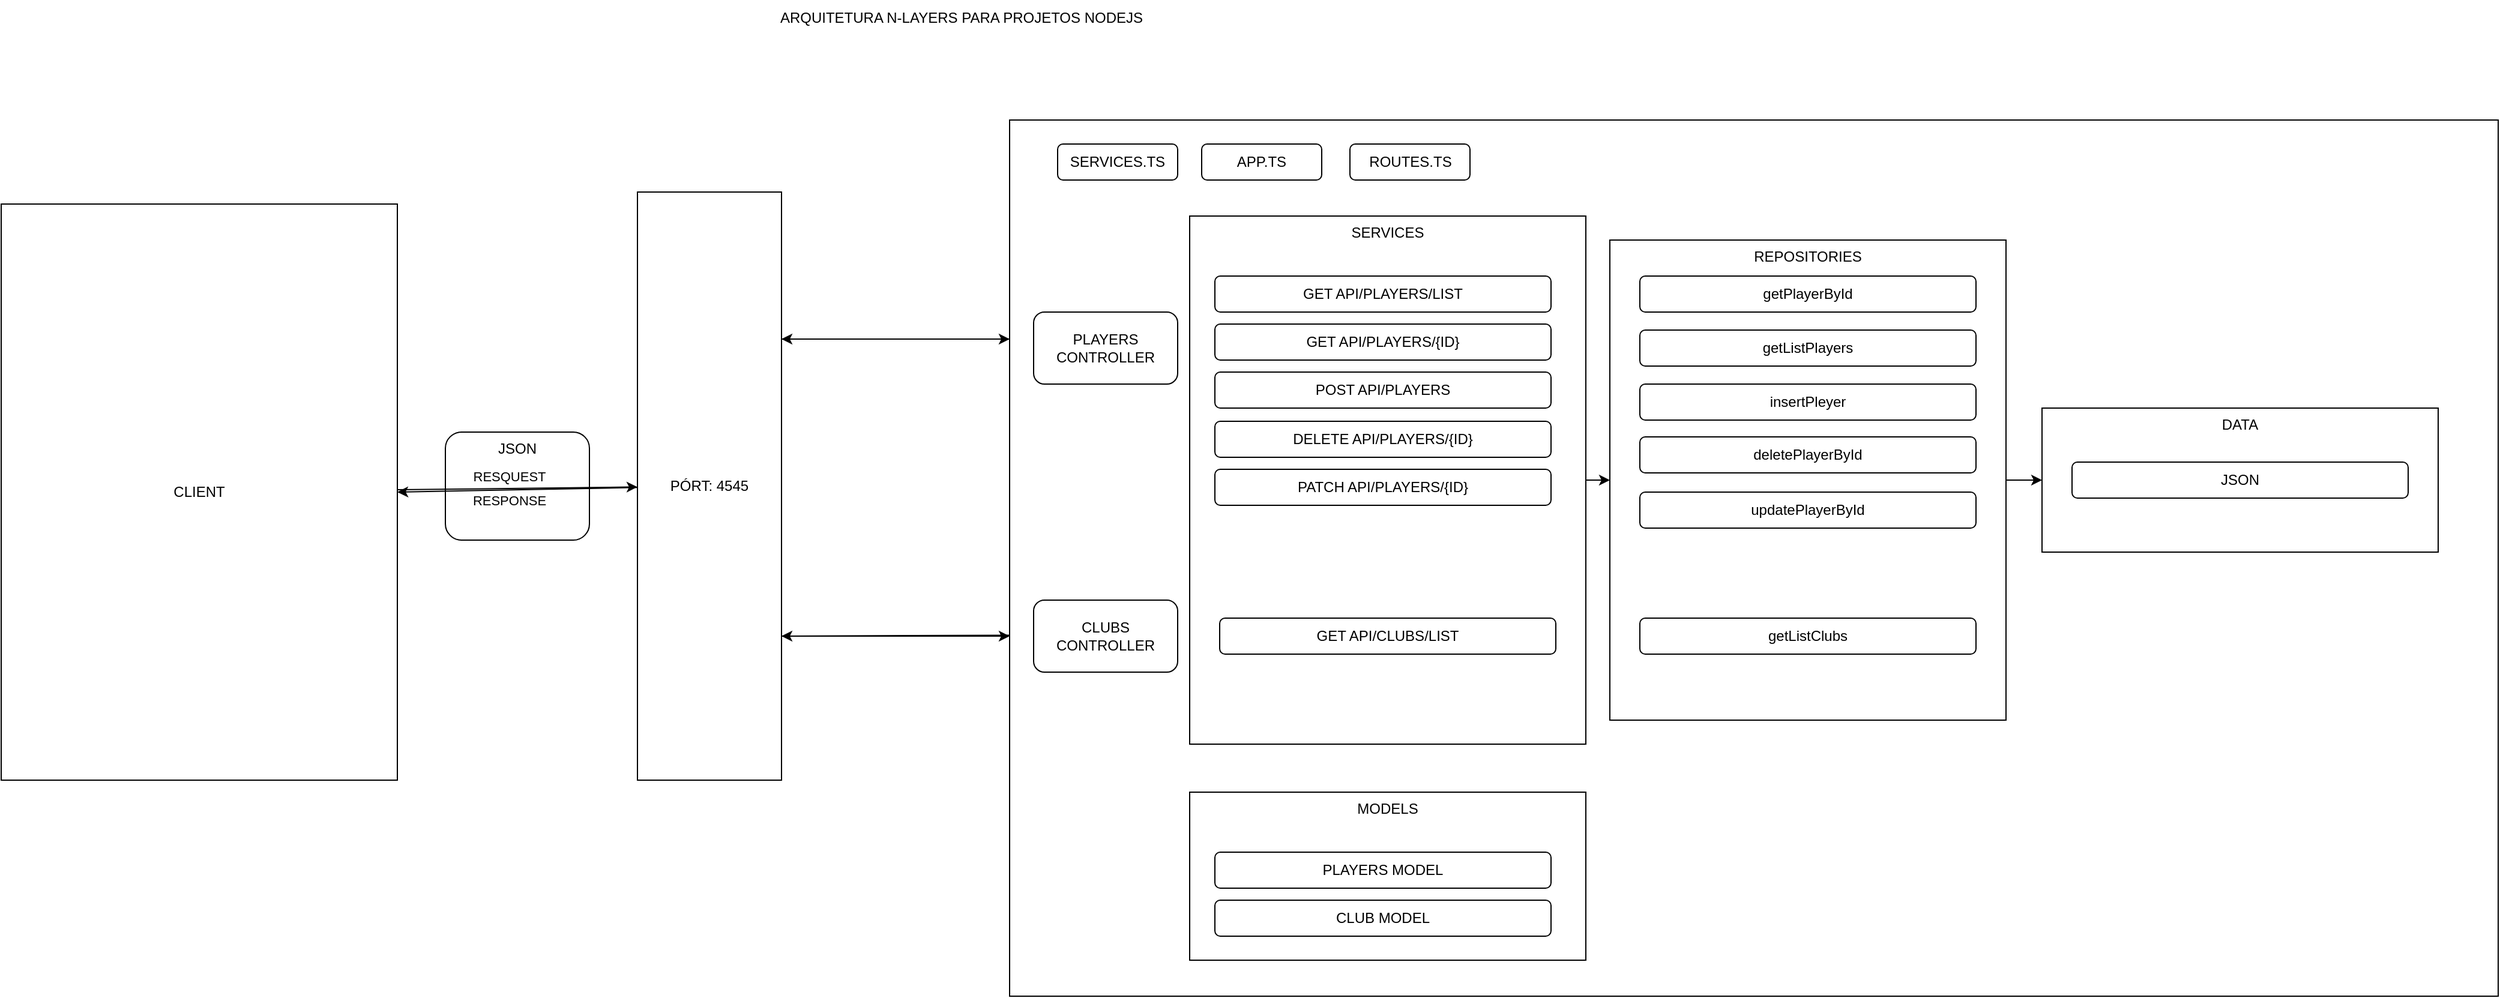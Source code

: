 <mxfile>
    <diagram id="y0oEIvL1JMmnir8tbCMQ" name="Página-1">
        <mxGraphModel dx="1179" dy="1420" grid="1" gridSize="10" guides="1" tooltips="1" connect="1" arrows="1" fold="1" page="1" pageScale="1" pageWidth="827" pageHeight="1169" math="0" shadow="0">
            <root>
                <mxCell id="0"/>
                <mxCell id="1" parent="0"/>
                <mxCell id="18" value="JSON" style="rounded=1;whiteSpace=wrap;html=1;verticalAlign=top;" vertex="1" parent="1">
                    <mxGeometry x="-330" y="250" width="120" height="90" as="geometry"/>
                </mxCell>
                <mxCell id="2" value="ARQUITETURA N-LAYERS PARA PROJETOS NODEJS" style="text;html=1;align=center;verticalAlign=middle;whiteSpace=wrap;rounded=0;" vertex="1" parent="1">
                    <mxGeometry x="-70" y="-110" width="340" height="30" as="geometry"/>
                </mxCell>
                <mxCell id="10" style="edgeStyle=none;html=1;exitX=1;exitY=0.25;exitDx=0;exitDy=0;entryX=0;entryY=0.25;entryDx=0;entryDy=0;" edge="1" parent="1" source="3" target="4">
                    <mxGeometry relative="1" as="geometry">
                        <mxPoint x="100" y="250" as="targetPoint"/>
                    </mxGeometry>
                </mxCell>
                <mxCell id="11" style="edgeStyle=none;html=1;exitX=1;exitY=0.755;exitDx=0;exitDy=0;exitPerimeter=0;" edge="1" parent="1" source="3">
                    <mxGeometry relative="1" as="geometry">
                        <mxPoint x="140" y="420" as="targetPoint"/>
                    </mxGeometry>
                </mxCell>
                <mxCell id="12" style="edgeStyle=none;html=1;" edge="1" parent="1" source="3">
                    <mxGeometry relative="1" as="geometry">
                        <mxPoint x="-370.0" y="300" as="targetPoint"/>
                    </mxGeometry>
                </mxCell>
                <mxCell id="3" value="PÓRT: 4545" style="rounded=0;whiteSpace=wrap;html=1;" vertex="1" parent="1">
                    <mxGeometry x="-170" y="50" width="120" height="490" as="geometry"/>
                </mxCell>
                <mxCell id="4" value="" style="rounded=0;whiteSpace=wrap;html=1;" vertex="1" parent="1">
                    <mxGeometry x="140" y="-10" width="1240" height="730" as="geometry"/>
                </mxCell>
                <mxCell id="17" style="edgeStyle=none;html=1;entryX=1;entryY=0.25;entryDx=0;entryDy=0;exitX=0;exitY=0.25;exitDx=0;exitDy=0;" edge="1" parent="1" source="4" target="3">
                    <mxGeometry relative="1" as="geometry">
                        <mxPoint x="110" y="130" as="sourcePoint"/>
                    </mxGeometry>
                </mxCell>
                <mxCell id="5" value="PLAYERS CONTROLLER" style="rounded=1;whiteSpace=wrap;html=1;" vertex="1" parent="1">
                    <mxGeometry x="160" y="150" width="120" height="60" as="geometry"/>
                </mxCell>
                <mxCell id="16" style="edgeStyle=none;html=1;exitX=0;exitY=0.588;exitDx=0;exitDy=0;exitPerimeter=0;" edge="1" parent="1" source="4">
                    <mxGeometry relative="1" as="geometry">
                        <mxPoint x="-50" y="420" as="targetPoint"/>
                        <mxPoint x="70" y="380" as="sourcePoint"/>
                    </mxGeometry>
                </mxCell>
                <mxCell id="6" value="CLUBS CONTROLLER" style="rounded=1;whiteSpace=wrap;html=1;" vertex="1" parent="1">
                    <mxGeometry x="160" y="390" width="120" height="60" as="geometry"/>
                </mxCell>
                <mxCell id="8" style="edgeStyle=none;html=1;strokeColor=default;" edge="1" parent="1" source="7" target="3">
                    <mxGeometry relative="1" as="geometry"/>
                </mxCell>
                <mxCell id="14" value="RESQUEST" style="edgeLabel;html=1;align=center;verticalAlign=middle;resizable=0;points=[];" vertex="1" connectable="0" parent="8">
                    <mxGeometry x="-0.074" y="-3" relative="1" as="geometry">
                        <mxPoint y="-13" as="offset"/>
                    </mxGeometry>
                </mxCell>
                <mxCell id="15" value="RESPONSE" style="edgeLabel;html=1;align=center;verticalAlign=middle;resizable=0;points=[];" vertex="1" connectable="0" parent="8">
                    <mxGeometry x="-0.074" y="-3" relative="1" as="geometry">
                        <mxPoint y="7" as="offset"/>
                    </mxGeometry>
                </mxCell>
                <mxCell id="7" value="CLIENT" style="rounded=0;whiteSpace=wrap;html=1;" vertex="1" parent="1">
                    <mxGeometry x="-700" y="60" width="330" height="480" as="geometry"/>
                </mxCell>
                <mxCell id="30" style="edgeStyle=none;html=1;exitX=1;exitY=0.5;exitDx=0;exitDy=0;entryX=0;entryY=0.5;entryDx=0;entryDy=0;" edge="1" parent="1" source="21" target="28">
                    <mxGeometry relative="1" as="geometry"/>
                </mxCell>
                <mxCell id="52" style="edgeStyle=none;html=1;exitX=1;exitY=0.5;exitDx=0;exitDy=0;entryX=0;entryY=0.5;entryDx=0;entryDy=0;" edge="1" parent="1" source="28" target="51">
                    <mxGeometry relative="1" as="geometry"/>
                </mxCell>
                <mxCell id="28" value="REPOSITORIES" style="rounded=0;whiteSpace=wrap;html=1;verticalAlign=top;" vertex="1" parent="1">
                    <mxGeometry x="640" y="90" width="330" height="400" as="geometry"/>
                </mxCell>
                <mxCell id="29" value="getPlayerById" style="rounded=1;whiteSpace=wrap;html=1;" vertex="1" parent="1">
                    <mxGeometry x="665" y="120" width="280" height="30" as="geometry"/>
                </mxCell>
                <mxCell id="31" value="SERVICES.TS" style="rounded=1;whiteSpace=wrap;html=1;" vertex="1" parent="1">
                    <mxGeometry x="180" y="10" width="100" height="30" as="geometry"/>
                </mxCell>
                <mxCell id="32" value="" style="group" vertex="1" connectable="0" parent="1">
                    <mxGeometry x="290" y="70" width="330" height="440" as="geometry"/>
                </mxCell>
                <mxCell id="21" value="SERVICES" style="rounded=0;whiteSpace=wrap;html=1;verticalAlign=top;" vertex="1" parent="32">
                    <mxGeometry width="330" height="440" as="geometry"/>
                </mxCell>
                <mxCell id="22" value="GET API/PLAYERS/LIST" style="rounded=1;whiteSpace=wrap;html=1;" vertex="1" parent="32">
                    <mxGeometry x="21" y="50" width="280" height="30" as="geometry"/>
                </mxCell>
                <mxCell id="23" value="POST API/PLAYERS" style="rounded=1;whiteSpace=wrap;html=1;" vertex="1" parent="32">
                    <mxGeometry x="21" y="130" width="280" height="30" as="geometry"/>
                </mxCell>
                <mxCell id="24" value="DELETE API/PLAYERS/{ID}" style="rounded=1;whiteSpace=wrap;html=1;" vertex="1" parent="32">
                    <mxGeometry x="21" y="171" width="280" height="30" as="geometry"/>
                </mxCell>
                <mxCell id="25" value="PATCH API/PLAYERS/{ID}" style="rounded=1;whiteSpace=wrap;html=1;" vertex="1" parent="32">
                    <mxGeometry x="21" y="211" width="280" height="30" as="geometry"/>
                </mxCell>
                <mxCell id="26" value="GET API/PLAYERS/{ID}" style="rounded=1;whiteSpace=wrap;html=1;" vertex="1" parent="32">
                    <mxGeometry x="21" y="90" width="280" height="30" as="geometry"/>
                </mxCell>
                <mxCell id="27" value="GET API/CLUBS/LIST" style="rounded=1;whiteSpace=wrap;html=1;" vertex="1" parent="32">
                    <mxGeometry x="25" y="335" width="280" height="30" as="geometry"/>
                </mxCell>
                <mxCell id="33" value="APP.TS" style="rounded=1;whiteSpace=wrap;html=1;" vertex="1" parent="1">
                    <mxGeometry x="300" y="10" width="100" height="30" as="geometry"/>
                </mxCell>
                <mxCell id="34" value="ROUTES.TS" style="rounded=1;whiteSpace=wrap;html=1;" vertex="1" parent="1">
                    <mxGeometry x="423.5" y="10" width="100" height="30" as="geometry"/>
                </mxCell>
                <mxCell id="37" value="MODELS" style="rounded=0;whiteSpace=wrap;html=1;verticalAlign=top;" vertex="1" parent="1">
                    <mxGeometry x="290" y="550" width="330" height="140" as="geometry"/>
                </mxCell>
                <mxCell id="38" value="PLAYERS MODEL" style="rounded=1;whiteSpace=wrap;html=1;" vertex="1" parent="1">
                    <mxGeometry x="311" y="600" width="280" height="30" as="geometry"/>
                </mxCell>
                <mxCell id="42" value="CLUB MODEL" style="rounded=1;whiteSpace=wrap;html=1;" vertex="1" parent="1">
                    <mxGeometry x="311" y="640" width="280" height="30" as="geometry"/>
                </mxCell>
                <mxCell id="45" value="getListPlayers" style="rounded=1;whiteSpace=wrap;html=1;" vertex="1" parent="1">
                    <mxGeometry x="665" y="165" width="280" height="30" as="geometry"/>
                </mxCell>
                <mxCell id="46" value="insertPleyer" style="rounded=1;whiteSpace=wrap;html=1;" vertex="1" parent="1">
                    <mxGeometry x="665" y="210" width="280" height="30" as="geometry"/>
                </mxCell>
                <mxCell id="47" value="deletePlayerById" style="rounded=1;whiteSpace=wrap;html=1;" vertex="1" parent="1">
                    <mxGeometry x="665" y="254" width="280" height="30" as="geometry"/>
                </mxCell>
                <mxCell id="48" value="updatePlayerById" style="rounded=1;whiteSpace=wrap;html=1;" vertex="1" parent="1">
                    <mxGeometry x="665" y="300" width="280" height="30" as="geometry"/>
                </mxCell>
                <mxCell id="49" value="getListClubs" style="rounded=1;whiteSpace=wrap;html=1;" vertex="1" parent="1">
                    <mxGeometry x="665" y="405" width="280" height="30" as="geometry"/>
                </mxCell>
                <mxCell id="51" value="DATA" style="rounded=0;whiteSpace=wrap;html=1;verticalAlign=top;" vertex="1" parent="1">
                    <mxGeometry x="1000" y="230" width="330" height="120" as="geometry"/>
                </mxCell>
                <mxCell id="53" value="JSON" style="rounded=1;whiteSpace=wrap;html=1;" vertex="1" parent="1">
                    <mxGeometry x="1025" y="275" width="280" height="30" as="geometry"/>
                </mxCell>
            </root>
        </mxGraphModel>
    </diagram>
</mxfile>